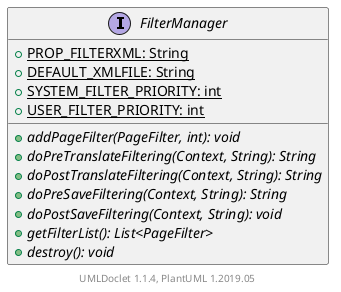 @startuml

    interface FilterManager [[FilterManager.html]] {
        {static} +PROP_FILTERXML: String
        {static} +DEFAULT_XMLFILE: String
        {static} +SYSTEM_FILTER_PRIORITY: int
        {static} +USER_FILTER_PRIORITY: int
        {abstract} +addPageFilter(PageFilter, int): void
        {abstract} +doPreTranslateFiltering(Context, String): String
        {abstract} +doPostTranslateFiltering(Context, String): String
        {abstract} +doPreSaveFiltering(Context, String): String
        {abstract} +doPostSaveFiltering(Context, String): void
        {abstract} +getFilterList(): List<PageFilter>
        {abstract} +destroy(): void
    }


    center footer UMLDoclet 1.1.4, PlantUML 1.2019.05
@enduml
